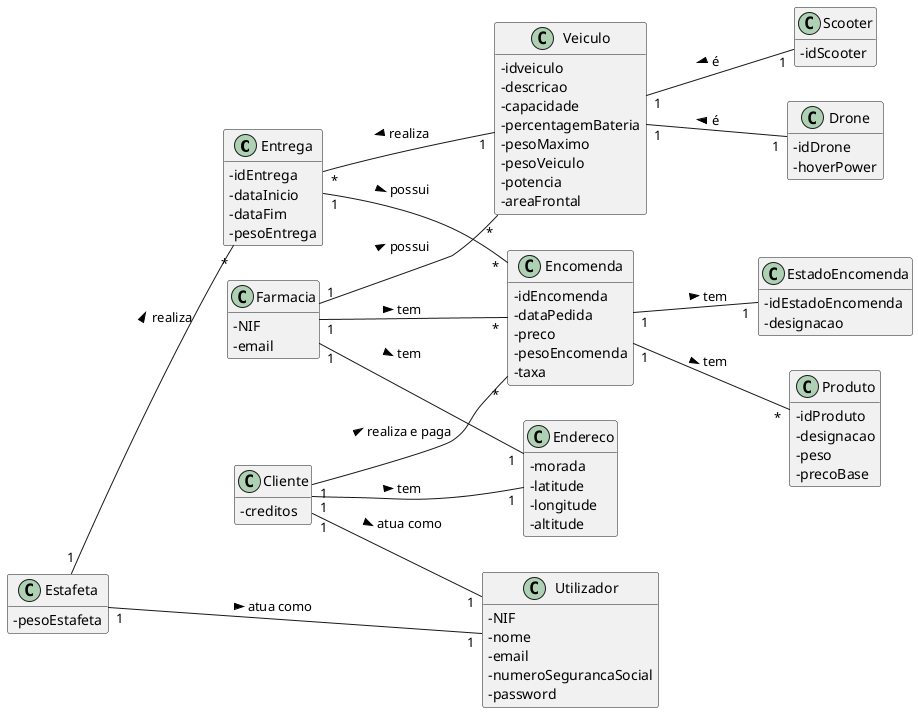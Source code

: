 @startuml
skinparam classAttributeIconSize 0
hide methods
left to right direction

class Entrega {
  -idEntrega
  -dataInicio
  -dataFim
  -pesoEntrega
}

class Encomenda {
  -idEncomenda
  -dataPedida
  -preco
  -pesoEncomenda
  -taxa
}

class Estafeta {
  -pesoEstafeta
}

class Endereco {
  -morada
  -latitude
  -longitude
  -altitude
}

class Scooter {
  -idScooter
}

class Cliente {
  -creditos
}


class EstadoEncomenda {
  -idEstadoEncomenda
  -designacao
}

class Produto {
  -idProduto
  -designacao
  -peso
  -precoBase
}

class Utilizador {
  -NIF
  -nome
  -email
  -numeroSegurancaSocial
  -password
}

class Veiculo {
  -idveiculo
  -descricao
  -capacidade
  -percentagemBateria
  -pesoMaximo
  -pesoVeiculo
  -potencia
  -areaFrontal
}

class Drone {
  -idDrone
  -hoverPower
}

class Farmacia {
  -NIF
  -email
}

Encomenda "1" -- "1" EstadoEncomenda : tem >
Entrega "1" -- "*" Encomenda : possui >
Estafeta "1" -- "*" Entrega: realiza >
Cliente "1" -- "1" Endereco: tem >
Cliente "1" -- "*" Encomenda: realiza e paga >
Entrega "*" -- "1" Veiculo: realiza <
Encomenda "1" -- "*" Produto: tem >
Estafeta "1" -- "1" Utilizador: atua como >
Cliente "1" -- "1" Utilizador: atua como >
Veiculo "1" -- "1" Drone: é <
Veiculo "1" -- "1" Scooter: é <
Farmacia "1" -- "*" Encomenda: tem >
Farmacia "1" -- "*" Veiculo: possui >
Farmacia "1" -- "1" Endereco: tem >

@enduml